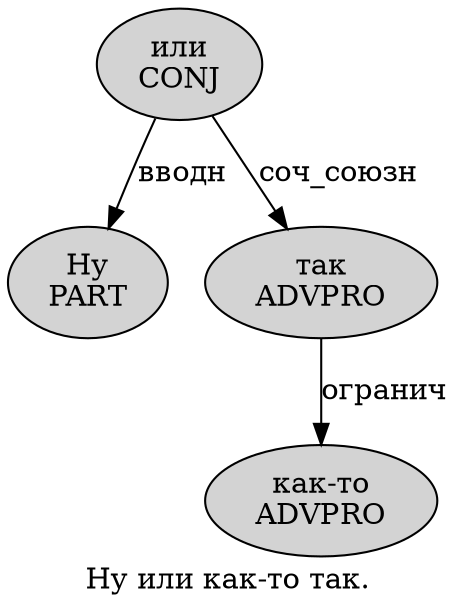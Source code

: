 digraph SENTENCE_2598 {
	graph [label="Ну или как-то так."]
	node [style=filled]
		0 [label="Ну
PART" color="" fillcolor=lightgray penwidth=1 shape=ellipse]
		1 [label="или
CONJ" color="" fillcolor=lightgray penwidth=1 shape=ellipse]
		2 [label="как-то
ADVPRO" color="" fillcolor=lightgray penwidth=1 shape=ellipse]
		3 [label="так
ADVPRO" color="" fillcolor=lightgray penwidth=1 shape=ellipse]
			3 -> 2 [label="огранич"]
			1 -> 0 [label="вводн"]
			1 -> 3 [label="соч_союзн"]
}